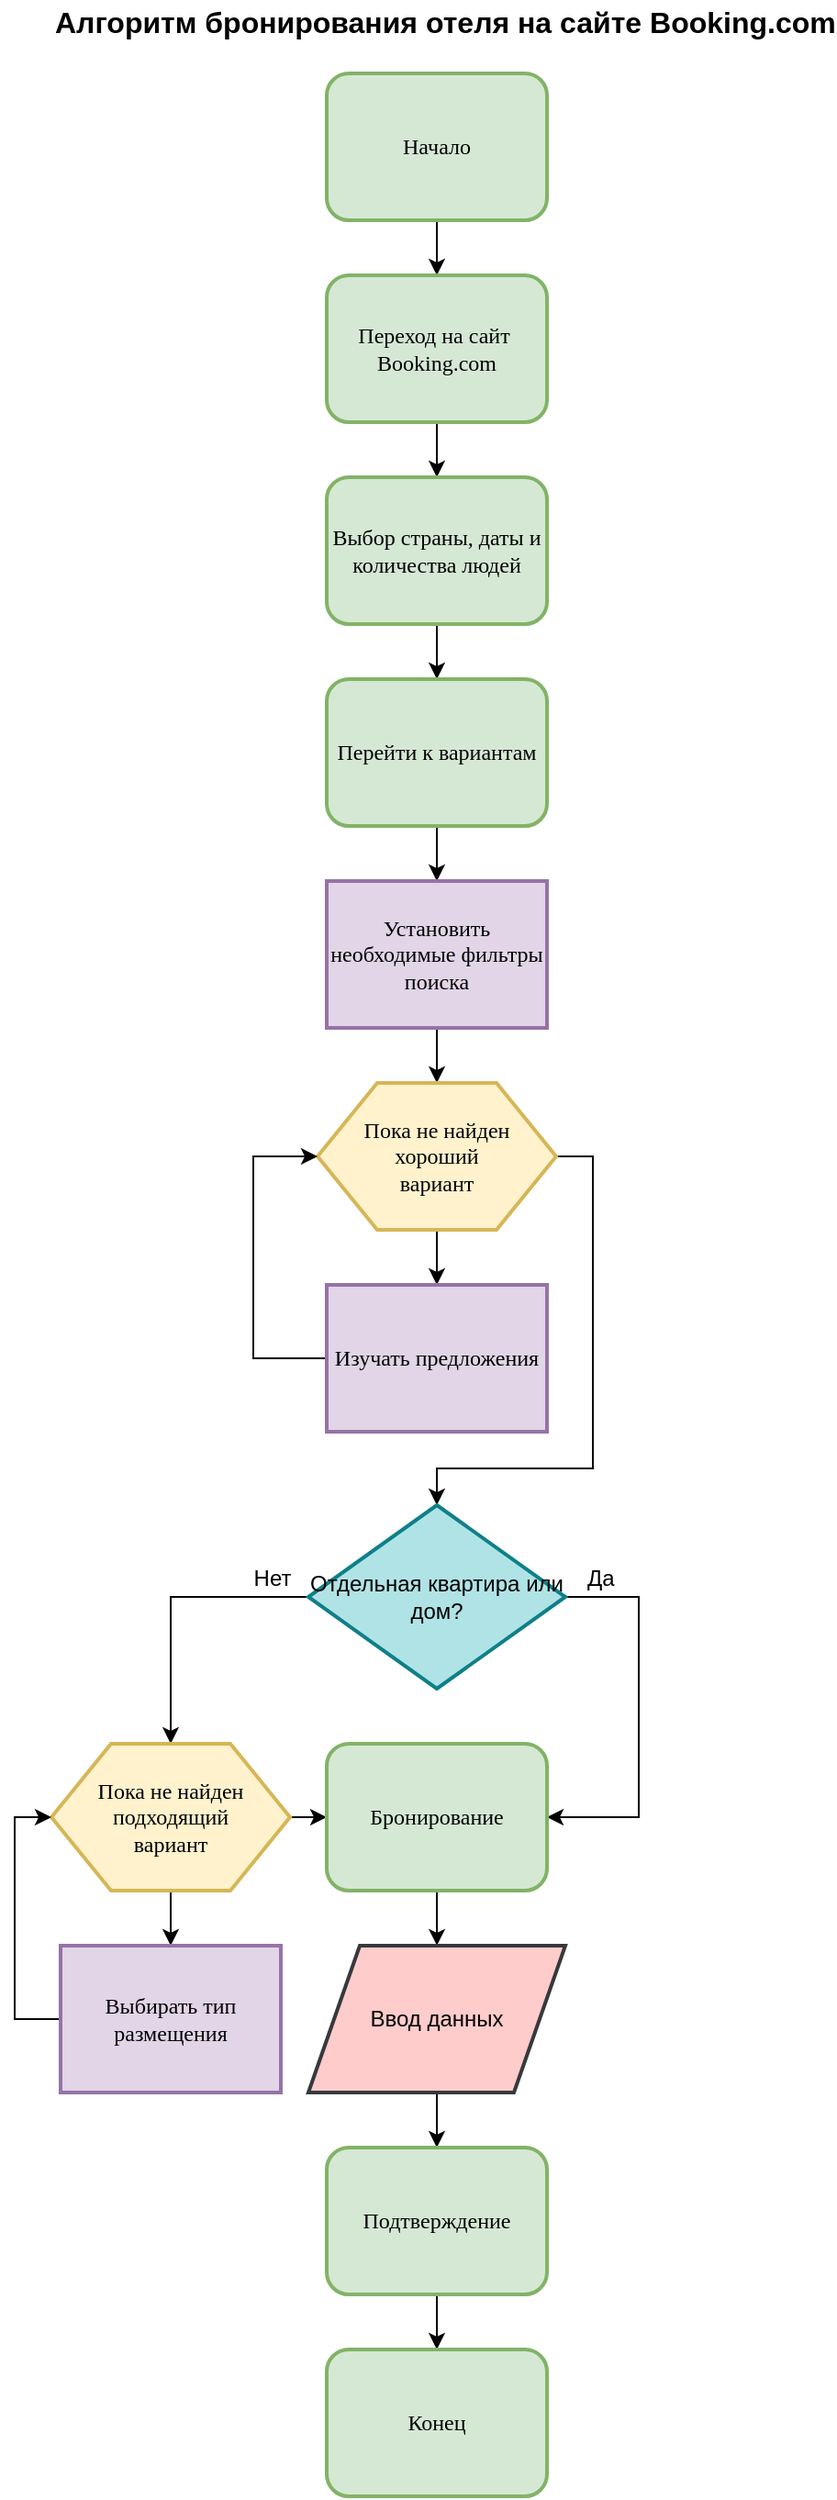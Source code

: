 <mxfile version="11.3.0" type="github" pages="1"><diagram name="Page-1" id="8ce9d11a-91a2-4d17-14d8-a56ed91bf033"><mxGraphModel dx="2031" dy="1134" grid="1" gridSize="10" guides="1" tooltips="1" connect="1" arrows="1" fold="1" page="1" pageScale="1" pageWidth="1100" pageHeight="850" background="#ffffff" math="0" shadow="0"><root><mxCell id="0"/><mxCell id="1" parent="0"/><mxCell id="ScOaWcjqebYhqe_qT7PO-6" value="" style="edgeStyle=none;rounded=0;orthogonalLoop=1;jettySize=auto;html=1;" edge="1" parent="1" source="17ea667e15c223fc-2" target="ScOaWcjqebYhqe_qT7PO-5"><mxGeometry relative="1" as="geometry"/></mxCell><mxCell id="17ea667e15c223fc-2" value="Начало" style="rounded=1;whiteSpace=wrap;html=1;shadow=0;labelBackgroundColor=none;strokeColor=#82b366;strokeWidth=2;fillColor=#d5e8d4;fontFamily=Verdana;fontSize=12;align=center;" parent="1" vertex="1"><mxGeometry x="180" y="60" width="120" height="80" as="geometry"/></mxCell><mxCell id="ScOaWcjqebYhqe_qT7PO-12" value="" style="edgeStyle=none;rounded=0;orthogonalLoop=1;jettySize=auto;html=1;" edge="1" parent="1" source="ScOaWcjqebYhqe_qT7PO-5" target="ScOaWcjqebYhqe_qT7PO-11"><mxGeometry relative="1" as="geometry"/></mxCell><mxCell id="ScOaWcjqebYhqe_qT7PO-5" value="Переход на сайт&amp;nbsp;&lt;br&gt;Booking.com" style="rounded=1;whiteSpace=wrap;html=1;shadow=0;labelBackgroundColor=none;strokeColor=#82b366;strokeWidth=2;fillColor=#d5e8d4;fontFamily=Verdana;fontSize=12;align=center;" vertex="1" parent="1"><mxGeometry x="180" y="170" width="120" height="80" as="geometry"/></mxCell><mxCell id="ScOaWcjqebYhqe_qT7PO-14" value="" style="edgeStyle=none;rounded=0;orthogonalLoop=1;jettySize=auto;html=1;" edge="1" parent="1" source="ScOaWcjqebYhqe_qT7PO-11" target="ScOaWcjqebYhqe_qT7PO-13"><mxGeometry relative="1" as="geometry"/></mxCell><mxCell id="ScOaWcjqebYhqe_qT7PO-11" value="Выбор страны, даты и количества людей" style="rounded=1;whiteSpace=wrap;html=1;shadow=0;labelBackgroundColor=none;strokeColor=#82b366;strokeWidth=2;fillColor=#d5e8d4;fontFamily=Verdana;fontSize=12;align=center;" vertex="1" parent="1"><mxGeometry x="180" y="280" width="120" height="80" as="geometry"/></mxCell><mxCell id="ScOaWcjqebYhqe_qT7PO-16" value="" style="edgeStyle=none;rounded=0;orthogonalLoop=1;jettySize=auto;html=1;" edge="1" parent="1" source="ScOaWcjqebYhqe_qT7PO-13"><mxGeometry relative="1" as="geometry"><mxPoint x="240" y="500" as="targetPoint"/></mxGeometry></mxCell><mxCell id="ScOaWcjqebYhqe_qT7PO-13" value="Перейти к вариантам" style="rounded=1;whiteSpace=wrap;html=1;shadow=0;labelBackgroundColor=none;strokeColor=#82b366;strokeWidth=2;fillColor=#d5e8d4;fontFamily=Verdana;fontSize=12;align=center;" vertex="1" parent="1"><mxGeometry x="180" y="390" width="120" height="80" as="geometry"/></mxCell><mxCell id="ScOaWcjqebYhqe_qT7PO-17" style="edgeStyle=none;rounded=0;orthogonalLoop=1;jettySize=auto;html=1;exitX=0.5;exitY=1;exitDx=0;exitDy=0;entryX=0.5;entryY=0;entryDx=0;entryDy=0;" edge="1" parent="1" target="17ea667e15c223fc-11"><mxGeometry relative="1" as="geometry"><mxPoint x="240" y="580" as="sourcePoint"/></mxGeometry></mxCell><mxCell id="ScOaWcjqebYhqe_qT7PO-22" style="edgeStyle=none;rounded=0;orthogonalLoop=1;jettySize=auto;html=1;exitX=0.5;exitY=1;exitDx=0;exitDy=0;entryX=0.5;entryY=0;entryDx=0;entryDy=0;" edge="1" parent="1" source="17ea667e15c223fc-11" target="ScOaWcjqebYhqe_qT7PO-21"><mxGeometry relative="1" as="geometry"/></mxCell><mxCell id="ScOaWcjqebYhqe_qT7PO-25" style="edgeStyle=orthogonalEdgeStyle;rounded=0;orthogonalLoop=1;jettySize=auto;html=1;exitX=1;exitY=0.5;exitDx=0;exitDy=0;entryX=0.5;entryY=0;entryDx=0;entryDy=0;" edge="1" parent="1" source="17ea667e15c223fc-11" target="ScOaWcjqebYhqe_qT7PO-24"><mxGeometry relative="1" as="geometry"><Array as="points"><mxPoint x="325" y="650"/><mxPoint x="325" y="820"/><mxPoint x="240" y="820"/></Array></mxGeometry></mxCell><mxCell id="17ea667e15c223fc-11" value="Пока не найден хороший &lt;br&gt;вариант" style="shape=hexagon;perimeter=hexagonPerimeter;whiteSpace=wrap;html=1;rounded=0;shadow=0;labelBackgroundColor=none;strokeColor=#d6b656;strokeWidth=2;fillColor=#fff2cc;fontFamily=Verdana;fontSize=12;align=center;" parent="1" vertex="1"><mxGeometry x="175" y="610" width="130" height="80" as="geometry"/></mxCell><mxCell id="ScOaWcjqebYhqe_qT7PO-3" value="Алгоритм бронирования отеля на сайте Booking.com" style="text;html=1;resizable=0;points=[];autosize=1;align=left;verticalAlign=top;spacingTop=-4;strokeWidth=3;shadow=0;comic=0;fontSize=16;fontStyle=1" vertex="1" parent="1"><mxGeometry x="30" y="20" width="310" height="20" as="geometry"/></mxCell><mxCell id="ScOaWcjqebYhqe_qT7PO-20" value="&lt;span style=&quot;color: rgb(0 , 0 , 0) ; font-family: &amp;#34;verdana&amp;#34; ; white-space: normal&quot;&gt;Установить необходимые фильтры поиска&lt;/span&gt;" style="rounded=0;whiteSpace=wrap;html=1;shadow=0;comic=0;strokeWidth=2;fillColor=#e1d5e7;strokeColor=#9673a6;" vertex="1" parent="1"><mxGeometry x="180" y="500" width="120" height="80" as="geometry"/></mxCell><mxCell id="ScOaWcjqebYhqe_qT7PO-23" style="edgeStyle=orthogonalEdgeStyle;rounded=0;orthogonalLoop=1;jettySize=auto;html=1;exitX=0;exitY=0.5;exitDx=0;exitDy=0;entryX=0;entryY=0.5;entryDx=0;entryDy=0;" edge="1" parent="1" source="ScOaWcjqebYhqe_qT7PO-21" target="17ea667e15c223fc-11"><mxGeometry relative="1" as="geometry"><Array as="points"><mxPoint x="140" y="760"/><mxPoint x="140" y="650"/></Array></mxGeometry></mxCell><mxCell id="ScOaWcjqebYhqe_qT7PO-21" value="&lt;span style=&quot;color: rgb(0 , 0 , 0) ; font-family: &amp;#34;verdana&amp;#34; ; white-space: normal&quot;&gt;Изучать предложения&lt;/span&gt;" style="rounded=0;whiteSpace=wrap;html=1;shadow=0;comic=0;strokeWidth=2;fillColor=#e1d5e7;strokeColor=#9673a6;" vertex="1" parent="1"><mxGeometry x="180" y="720" width="120" height="80" as="geometry"/></mxCell><mxCell id="ScOaWcjqebYhqe_qT7PO-29" style="edgeStyle=orthogonalEdgeStyle;rounded=0;orthogonalLoop=1;jettySize=auto;html=1;exitX=0;exitY=0.5;exitDx=0;exitDy=0;entryX=0.5;entryY=0;entryDx=0;entryDy=0;" edge="1" parent="1" source="ScOaWcjqebYhqe_qT7PO-24" target="ScOaWcjqebYhqe_qT7PO-28"><mxGeometry relative="1" as="geometry"/></mxCell><mxCell id="ScOaWcjqebYhqe_qT7PO-36" style="edgeStyle=orthogonalEdgeStyle;rounded=0;orthogonalLoop=1;jettySize=auto;html=1;exitX=1;exitY=0.5;exitDx=0;exitDy=0;entryX=1;entryY=0.5;entryDx=0;entryDy=0;" edge="1" parent="1" source="ScOaWcjqebYhqe_qT7PO-24" target="ScOaWcjqebYhqe_qT7PO-34"><mxGeometry relative="1" as="geometry"><Array as="points"><mxPoint x="350" y="890"/><mxPoint x="350" y="1010"/></Array></mxGeometry></mxCell><mxCell id="ScOaWcjqebYhqe_qT7PO-24" value="Отдельная квартира или дом?" style="rhombus;whiteSpace=wrap;html=1;shadow=0;comic=0;strokeWidth=2;fillColor=#b0e3e6;strokeColor=#0e8088;" vertex="1" parent="1"><mxGeometry x="170" y="840" width="140" height="100" as="geometry"/></mxCell><mxCell id="ScOaWcjqebYhqe_qT7PO-32" style="edgeStyle=orthogonalEdgeStyle;rounded=0;orthogonalLoop=1;jettySize=auto;html=1;exitX=0.5;exitY=1;exitDx=0;exitDy=0;entryX=0.5;entryY=0;entryDx=0;entryDy=0;" edge="1" parent="1" source="ScOaWcjqebYhqe_qT7PO-28" target="ScOaWcjqebYhqe_qT7PO-31"><mxGeometry relative="1" as="geometry"/></mxCell><mxCell id="ScOaWcjqebYhqe_qT7PO-35" style="edgeStyle=orthogonalEdgeStyle;rounded=0;orthogonalLoop=1;jettySize=auto;html=1;exitX=1;exitY=0.5;exitDx=0;exitDy=0;entryX=0;entryY=0.5;entryDx=0;entryDy=0;" edge="1" parent="1" source="ScOaWcjqebYhqe_qT7PO-28" target="ScOaWcjqebYhqe_qT7PO-34"><mxGeometry relative="1" as="geometry"/></mxCell><mxCell id="ScOaWcjqebYhqe_qT7PO-28" value="Пока не найден подходящий&lt;br&gt;вариант" style="shape=hexagon;perimeter=hexagonPerimeter;whiteSpace=wrap;html=1;rounded=0;shadow=0;labelBackgroundColor=none;strokeColor=#d6b656;strokeWidth=2;fillColor=#fff2cc;fontFamily=Verdana;fontSize=12;align=center;" vertex="1" parent="1"><mxGeometry x="30" y="970" width="130" height="80" as="geometry"/></mxCell><mxCell id="ScOaWcjqebYhqe_qT7PO-30" value="Нет" style="text;html=1;resizable=0;points=[];autosize=1;align=center;verticalAlign=top;spacingTop=-4;" vertex="1" parent="1"><mxGeometry x="130" y="870" width="40" height="20" as="geometry"/></mxCell><mxCell id="ScOaWcjqebYhqe_qT7PO-33" style="edgeStyle=orthogonalEdgeStyle;rounded=0;orthogonalLoop=1;jettySize=auto;html=1;exitX=0;exitY=0.5;exitDx=0;exitDy=0;entryX=0;entryY=0.5;entryDx=0;entryDy=0;" edge="1" parent="1" source="ScOaWcjqebYhqe_qT7PO-31" target="ScOaWcjqebYhqe_qT7PO-28"><mxGeometry relative="1" as="geometry"/></mxCell><mxCell id="ScOaWcjqebYhqe_qT7PO-31" value="&lt;span style=&quot;color: rgb(0 , 0 , 0) ; font-family: &amp;#34;verdana&amp;#34; ; white-space: normal&quot;&gt;Выбирать тип размещения&lt;/span&gt;" style="rounded=0;whiteSpace=wrap;html=1;shadow=0;comic=0;strokeWidth=2;fillColor=#e1d5e7;strokeColor=#9673a6;" vertex="1" parent="1"><mxGeometry x="35" y="1080" width="120" height="80" as="geometry"/></mxCell><mxCell id="ScOaWcjqebYhqe_qT7PO-37" style="edgeStyle=orthogonalEdgeStyle;rounded=0;orthogonalLoop=1;jettySize=auto;html=1;exitX=0.5;exitY=1;exitDx=0;exitDy=0;" edge="1" parent="1" source="ScOaWcjqebYhqe_qT7PO-34"><mxGeometry relative="1" as="geometry"><mxPoint x="240.034" y="1079.931" as="targetPoint"/></mxGeometry></mxCell><mxCell id="ScOaWcjqebYhqe_qT7PO-34" value="Бронирование" style="rounded=1;whiteSpace=wrap;html=1;shadow=0;labelBackgroundColor=none;strokeColor=#82b366;strokeWidth=2;fillColor=#d5e8d4;fontFamily=Verdana;fontSize=12;align=center;" vertex="1" parent="1"><mxGeometry x="180" y="970" width="120" height="80" as="geometry"/></mxCell><mxCell id="ScOaWcjqebYhqe_qT7PO-40" style="edgeStyle=orthogonalEdgeStyle;rounded=0;orthogonalLoop=1;jettySize=auto;html=1;exitX=0.5;exitY=1;exitDx=0;exitDy=0;entryX=0.5;entryY=0;entryDx=0;entryDy=0;" edge="1" parent="1" source="ScOaWcjqebYhqe_qT7PO-38" target="ScOaWcjqebYhqe_qT7PO-39"><mxGeometry relative="1" as="geometry"/></mxCell><mxCell id="ScOaWcjqebYhqe_qT7PO-38" value="Ввод данных" style="shape=parallelogram;perimeter=parallelogramPerimeter;whiteSpace=wrap;html=1;shadow=0;comic=0;strokeWidth=2;fillColor=#ffcccc;strokeColor=#36393d;" vertex="1" parent="1"><mxGeometry x="170" y="1080" width="140" height="80" as="geometry"/></mxCell><mxCell id="ScOaWcjqebYhqe_qT7PO-42" value="" style="edgeStyle=orthogonalEdgeStyle;rounded=0;orthogonalLoop=1;jettySize=auto;html=1;" edge="1" parent="1" source="ScOaWcjqebYhqe_qT7PO-39" target="ScOaWcjqebYhqe_qT7PO-41"><mxGeometry relative="1" as="geometry"/></mxCell><mxCell id="ScOaWcjqebYhqe_qT7PO-39" value="Подтверждение" style="rounded=1;whiteSpace=wrap;html=1;shadow=0;labelBackgroundColor=none;strokeColor=#82b366;strokeWidth=2;fillColor=#d5e8d4;fontFamily=Verdana;fontSize=12;align=center;" vertex="1" parent="1"><mxGeometry x="180" y="1190" width="120" height="80" as="geometry"/></mxCell><mxCell id="ScOaWcjqebYhqe_qT7PO-41" value="Конец" style="rounded=1;whiteSpace=wrap;html=1;shadow=0;labelBackgroundColor=none;strokeColor=#82b366;strokeWidth=2;fillColor=#d5e8d4;fontFamily=Verdana;fontSize=12;align=center;" vertex="1" parent="1"><mxGeometry x="180" y="1300" width="120" height="80" as="geometry"/></mxCell><mxCell id="ScOaWcjqebYhqe_qT7PO-43" value="Да" style="text;html=1;resizable=0;points=[];autosize=1;align=left;verticalAlign=top;spacingTop=-4;" vertex="1" parent="1"><mxGeometry x="320" y="870" width="30" height="20" as="geometry"/></mxCell></root></mxGraphModel></diagram></mxfile>